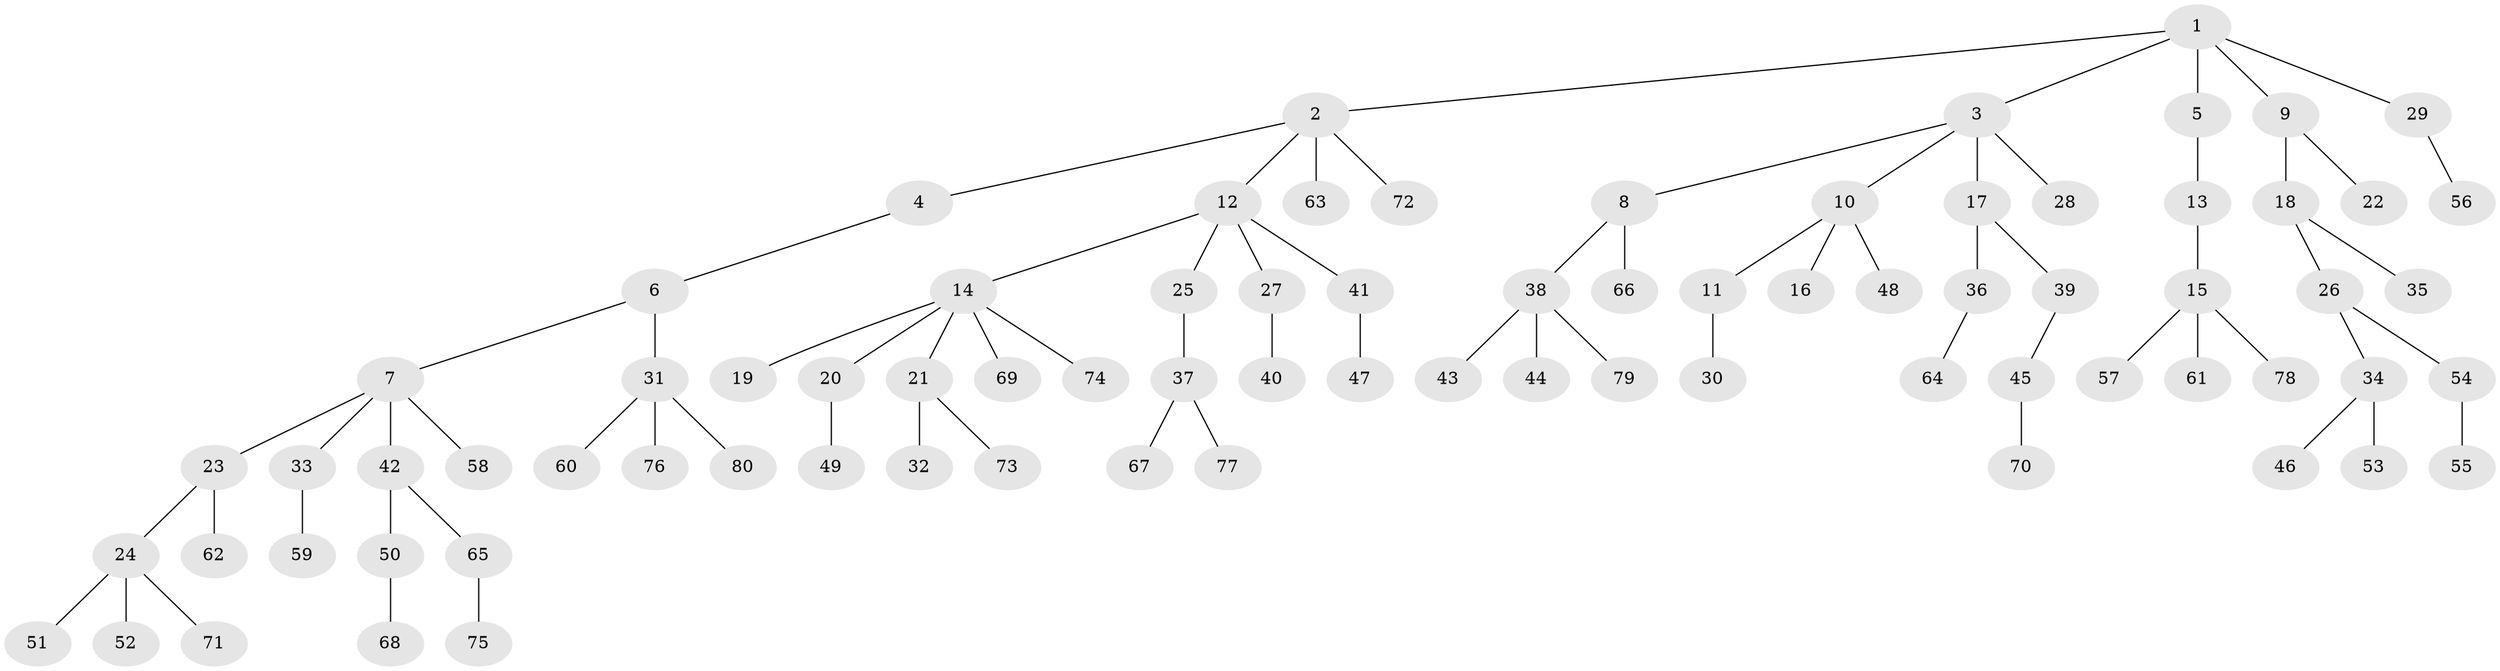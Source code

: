 // original degree distribution, {5: 0.008928571428571428, 6: 0.03571428571428571, 2: 0.21428571428571427, 3: 0.11607142857142858, 1: 0.5267857142857143, 4: 0.08928571428571429, 7: 0.008928571428571428}
// Generated by graph-tools (version 1.1) at 2025/52/03/04/25 22:52:02]
// undirected, 80 vertices, 79 edges
graph export_dot {
  node [color=gray90,style=filled];
  1;
  2;
  3;
  4;
  5;
  6;
  7;
  8;
  9;
  10;
  11;
  12;
  13;
  14;
  15;
  16;
  17;
  18;
  19;
  20;
  21;
  22;
  23;
  24;
  25;
  26;
  27;
  28;
  29;
  30;
  31;
  32;
  33;
  34;
  35;
  36;
  37;
  38;
  39;
  40;
  41;
  42;
  43;
  44;
  45;
  46;
  47;
  48;
  49;
  50;
  51;
  52;
  53;
  54;
  55;
  56;
  57;
  58;
  59;
  60;
  61;
  62;
  63;
  64;
  65;
  66;
  67;
  68;
  69;
  70;
  71;
  72;
  73;
  74;
  75;
  76;
  77;
  78;
  79;
  80;
  1 -- 2 [weight=1.0];
  1 -- 3 [weight=1.0];
  1 -- 5 [weight=1.0];
  1 -- 9 [weight=1.0];
  1 -- 29 [weight=1.0];
  2 -- 4 [weight=1.0];
  2 -- 12 [weight=1.0];
  2 -- 63 [weight=1.0];
  2 -- 72 [weight=1.0];
  3 -- 8 [weight=1.0];
  3 -- 10 [weight=1.0];
  3 -- 17 [weight=1.0];
  3 -- 28 [weight=1.0];
  4 -- 6 [weight=1.0];
  5 -- 13 [weight=1.0];
  6 -- 7 [weight=1.0];
  6 -- 31 [weight=1.0];
  7 -- 23 [weight=1.0];
  7 -- 33 [weight=1.0];
  7 -- 42 [weight=1.0];
  7 -- 58 [weight=1.0];
  8 -- 38 [weight=1.0];
  8 -- 66 [weight=1.0];
  9 -- 18 [weight=1.0];
  9 -- 22 [weight=1.0];
  10 -- 11 [weight=1.0];
  10 -- 16 [weight=1.0];
  10 -- 48 [weight=1.0];
  11 -- 30 [weight=1.0];
  12 -- 14 [weight=1.0];
  12 -- 25 [weight=1.0];
  12 -- 27 [weight=1.0];
  12 -- 41 [weight=1.0];
  13 -- 15 [weight=1.0];
  14 -- 19 [weight=1.0];
  14 -- 20 [weight=1.0];
  14 -- 21 [weight=1.0];
  14 -- 69 [weight=1.0];
  14 -- 74 [weight=1.0];
  15 -- 57 [weight=1.0];
  15 -- 61 [weight=1.0];
  15 -- 78 [weight=1.0];
  17 -- 36 [weight=1.0];
  17 -- 39 [weight=1.0];
  18 -- 26 [weight=1.0];
  18 -- 35 [weight=1.0];
  20 -- 49 [weight=1.0];
  21 -- 32 [weight=1.0];
  21 -- 73 [weight=1.0];
  23 -- 24 [weight=1.0];
  23 -- 62 [weight=1.0];
  24 -- 51 [weight=1.0];
  24 -- 52 [weight=1.0];
  24 -- 71 [weight=1.0];
  25 -- 37 [weight=1.0];
  26 -- 34 [weight=1.0];
  26 -- 54 [weight=1.0];
  27 -- 40 [weight=1.0];
  29 -- 56 [weight=1.0];
  31 -- 60 [weight=1.0];
  31 -- 76 [weight=1.0];
  31 -- 80 [weight=1.0];
  33 -- 59 [weight=1.0];
  34 -- 46 [weight=1.0];
  34 -- 53 [weight=1.0];
  36 -- 64 [weight=1.0];
  37 -- 67 [weight=1.0];
  37 -- 77 [weight=1.0];
  38 -- 43 [weight=1.0];
  38 -- 44 [weight=1.0];
  38 -- 79 [weight=1.0];
  39 -- 45 [weight=1.0];
  41 -- 47 [weight=1.0];
  42 -- 50 [weight=1.0];
  42 -- 65 [weight=1.0];
  45 -- 70 [weight=1.0];
  50 -- 68 [weight=1.0];
  54 -- 55 [weight=1.0];
  65 -- 75 [weight=1.0];
}
